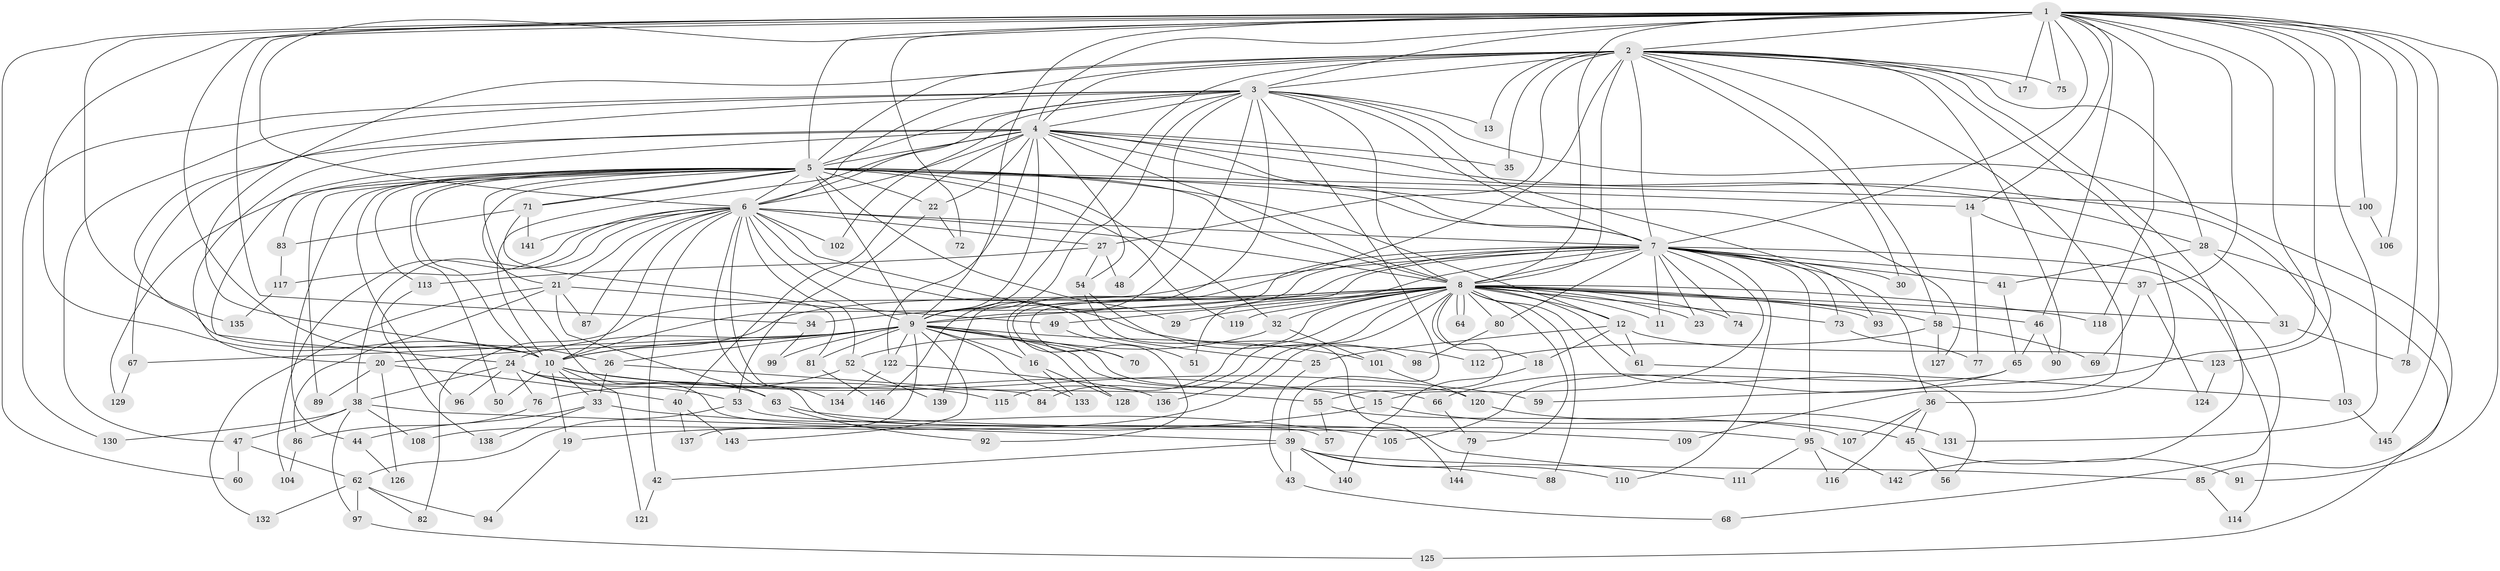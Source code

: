 // coarse degree distribution, {18: 0.022727272727272728, 11: 0.022727272727272728, 17: 0.06818181818181818, 3: 0.11363636363636363, 5: 0.22727272727272727, 6: 0.06818181818181818, 7: 0.06818181818181818, 4: 0.18181818181818182, 13: 0.022727272727272728, 10: 0.022727272727272728, 24: 0.022727272727272728, 25: 0.022727272727272728, 1: 0.022727272727272728, 2: 0.06818181818181818, 19: 0.022727272727272728, 8: 0.022727272727272728}
// Generated by graph-tools (version 1.1) at 2025/36/03/04/25 23:36:25]
// undirected, 146 vertices, 317 edges
graph export_dot {
  node [color=gray90,style=filled];
  1;
  2;
  3;
  4;
  5;
  6;
  7;
  8;
  9;
  10;
  11;
  12;
  13;
  14;
  15;
  16;
  17;
  18;
  19;
  20;
  21;
  22;
  23;
  24;
  25;
  26;
  27;
  28;
  29;
  30;
  31;
  32;
  33;
  34;
  35;
  36;
  37;
  38;
  39;
  40;
  41;
  42;
  43;
  44;
  45;
  46;
  47;
  48;
  49;
  50;
  51;
  52;
  53;
  54;
  55;
  56;
  57;
  58;
  59;
  60;
  61;
  62;
  63;
  64;
  65;
  66;
  67;
  68;
  69;
  70;
  71;
  72;
  73;
  74;
  75;
  76;
  77;
  78;
  79;
  80;
  81;
  82;
  83;
  84;
  85;
  86;
  87;
  88;
  89;
  90;
  91;
  92;
  93;
  94;
  95;
  96;
  97;
  98;
  99;
  100;
  101;
  102;
  103;
  104;
  105;
  106;
  107;
  108;
  109;
  110;
  111;
  112;
  113;
  114;
  115;
  116;
  117;
  118;
  119;
  120;
  121;
  122;
  123;
  124;
  125;
  126;
  127;
  128;
  129;
  130;
  131;
  132;
  133;
  134;
  135;
  136;
  137;
  138;
  139;
  140;
  141;
  142;
  143;
  144;
  145;
  146;
  1 -- 2;
  1 -- 3;
  1 -- 4;
  1 -- 5;
  1 -- 6;
  1 -- 7;
  1 -- 8;
  1 -- 9;
  1 -- 10;
  1 -- 14;
  1 -- 17;
  1 -- 26;
  1 -- 34;
  1 -- 37;
  1 -- 46;
  1 -- 59;
  1 -- 60;
  1 -- 72;
  1 -- 75;
  1 -- 78;
  1 -- 91;
  1 -- 100;
  1 -- 106;
  1 -- 118;
  1 -- 123;
  1 -- 131;
  1 -- 135;
  1 -- 145;
  2 -- 3;
  2 -- 4;
  2 -- 5;
  2 -- 6;
  2 -- 7;
  2 -- 8;
  2 -- 9;
  2 -- 10;
  2 -- 13;
  2 -- 16;
  2 -- 17;
  2 -- 27;
  2 -- 28;
  2 -- 30;
  2 -- 35;
  2 -- 36;
  2 -- 58;
  2 -- 75;
  2 -- 90;
  2 -- 109;
  2 -- 142;
  3 -- 4;
  3 -- 5;
  3 -- 6;
  3 -- 7;
  3 -- 8;
  3 -- 9;
  3 -- 10;
  3 -- 13;
  3 -- 39;
  3 -- 47;
  3 -- 48;
  3 -- 85;
  3 -- 93;
  3 -- 102;
  3 -- 130;
  3 -- 139;
  3 -- 146;
  4 -- 5;
  4 -- 6;
  4 -- 7;
  4 -- 8;
  4 -- 9;
  4 -- 10;
  4 -- 20;
  4 -- 22;
  4 -- 24;
  4 -- 28;
  4 -- 35;
  4 -- 40;
  4 -- 54;
  4 -- 67;
  4 -- 103;
  4 -- 122;
  4 -- 127;
  5 -- 6;
  5 -- 7;
  5 -- 8;
  5 -- 9;
  5 -- 10;
  5 -- 12;
  5 -- 14;
  5 -- 21;
  5 -- 22;
  5 -- 29;
  5 -- 32;
  5 -- 44;
  5 -- 50;
  5 -- 57;
  5 -- 71;
  5 -- 71;
  5 -- 83;
  5 -- 89;
  5 -- 96;
  5 -- 100;
  5 -- 113;
  5 -- 119;
  5 -- 129;
  6 -- 7;
  6 -- 8;
  6 -- 9;
  6 -- 10;
  6 -- 21;
  6 -- 25;
  6 -- 27;
  6 -- 38;
  6 -- 42;
  6 -- 52;
  6 -- 87;
  6 -- 102;
  6 -- 104;
  6 -- 111;
  6 -- 112;
  6 -- 117;
  6 -- 134;
  6 -- 141;
  7 -- 8;
  7 -- 9;
  7 -- 10;
  7 -- 11;
  7 -- 15;
  7 -- 23;
  7 -- 30;
  7 -- 36;
  7 -- 37;
  7 -- 41;
  7 -- 51;
  7 -- 70;
  7 -- 73;
  7 -- 74;
  7 -- 80;
  7 -- 82;
  7 -- 92;
  7 -- 95;
  7 -- 110;
  7 -- 114;
  8 -- 9;
  8 -- 10;
  8 -- 11;
  8 -- 12;
  8 -- 18;
  8 -- 23;
  8 -- 29;
  8 -- 31;
  8 -- 32;
  8 -- 34;
  8 -- 46;
  8 -- 49;
  8 -- 55;
  8 -- 56;
  8 -- 58;
  8 -- 61;
  8 -- 64;
  8 -- 64;
  8 -- 73;
  8 -- 74;
  8 -- 79;
  8 -- 80;
  8 -- 84;
  8 -- 88;
  8 -- 93;
  8 -- 108;
  8 -- 115;
  8 -- 118;
  8 -- 119;
  8 -- 136;
  9 -- 10;
  9 -- 16;
  9 -- 20;
  9 -- 24;
  9 -- 26;
  9 -- 66;
  9 -- 67;
  9 -- 70;
  9 -- 81;
  9 -- 99;
  9 -- 101;
  9 -- 120;
  9 -- 122;
  9 -- 128;
  9 -- 133;
  9 -- 137;
  9 -- 143;
  10 -- 15;
  10 -- 19;
  10 -- 33;
  10 -- 50;
  10 -- 59;
  10 -- 115;
  10 -- 121;
  12 -- 18;
  12 -- 25;
  12 -- 61;
  12 -- 123;
  14 -- 68;
  14 -- 77;
  15 -- 19;
  15 -- 45;
  16 -- 128;
  16 -- 133;
  18 -- 140;
  19 -- 94;
  20 -- 40;
  20 -- 89;
  20 -- 126;
  21 -- 49;
  21 -- 63;
  21 -- 86;
  21 -- 87;
  21 -- 132;
  22 -- 53;
  22 -- 72;
  24 -- 38;
  24 -- 53;
  24 -- 55;
  24 -- 63;
  24 -- 76;
  24 -- 96;
  25 -- 43;
  26 -- 33;
  26 -- 84;
  27 -- 48;
  27 -- 54;
  27 -- 113;
  28 -- 31;
  28 -- 41;
  28 -- 125;
  31 -- 78;
  32 -- 52;
  32 -- 101;
  33 -- 44;
  33 -- 105;
  33 -- 138;
  34 -- 99;
  36 -- 45;
  36 -- 107;
  36 -- 116;
  37 -- 69;
  37 -- 124;
  38 -- 39;
  38 -- 47;
  38 -- 97;
  38 -- 108;
  38 -- 130;
  39 -- 42;
  39 -- 43;
  39 -- 85;
  39 -- 88;
  39 -- 110;
  39 -- 140;
  40 -- 137;
  40 -- 143;
  41 -- 65;
  42 -- 121;
  43 -- 68;
  44 -- 126;
  45 -- 56;
  45 -- 91;
  46 -- 65;
  46 -- 90;
  47 -- 60;
  47 -- 62;
  49 -- 51;
  52 -- 76;
  52 -- 139;
  53 -- 62;
  53 -- 109;
  54 -- 98;
  54 -- 144;
  55 -- 57;
  55 -- 107;
  58 -- 69;
  58 -- 112;
  58 -- 127;
  61 -- 103;
  62 -- 82;
  62 -- 94;
  62 -- 97;
  62 -- 132;
  63 -- 92;
  63 -- 95;
  65 -- 66;
  65 -- 105;
  66 -- 79;
  67 -- 129;
  71 -- 81;
  71 -- 83;
  71 -- 141;
  73 -- 77;
  76 -- 86;
  79 -- 144;
  80 -- 98;
  81 -- 146;
  83 -- 117;
  85 -- 114;
  86 -- 104;
  95 -- 111;
  95 -- 116;
  95 -- 142;
  97 -- 125;
  100 -- 106;
  101 -- 120;
  103 -- 145;
  113 -- 138;
  117 -- 135;
  120 -- 131;
  122 -- 134;
  122 -- 136;
  123 -- 124;
}
